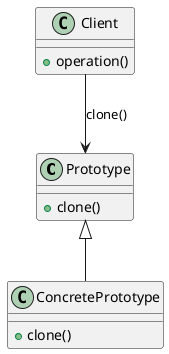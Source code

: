 @startuml

class Prototype {
	+ clone()
}

class ConcretePrototype extends Prototype {
	+ clone()
}

class Client {
	+ operation()
}

Client --> Prototype: clone()




@enduml